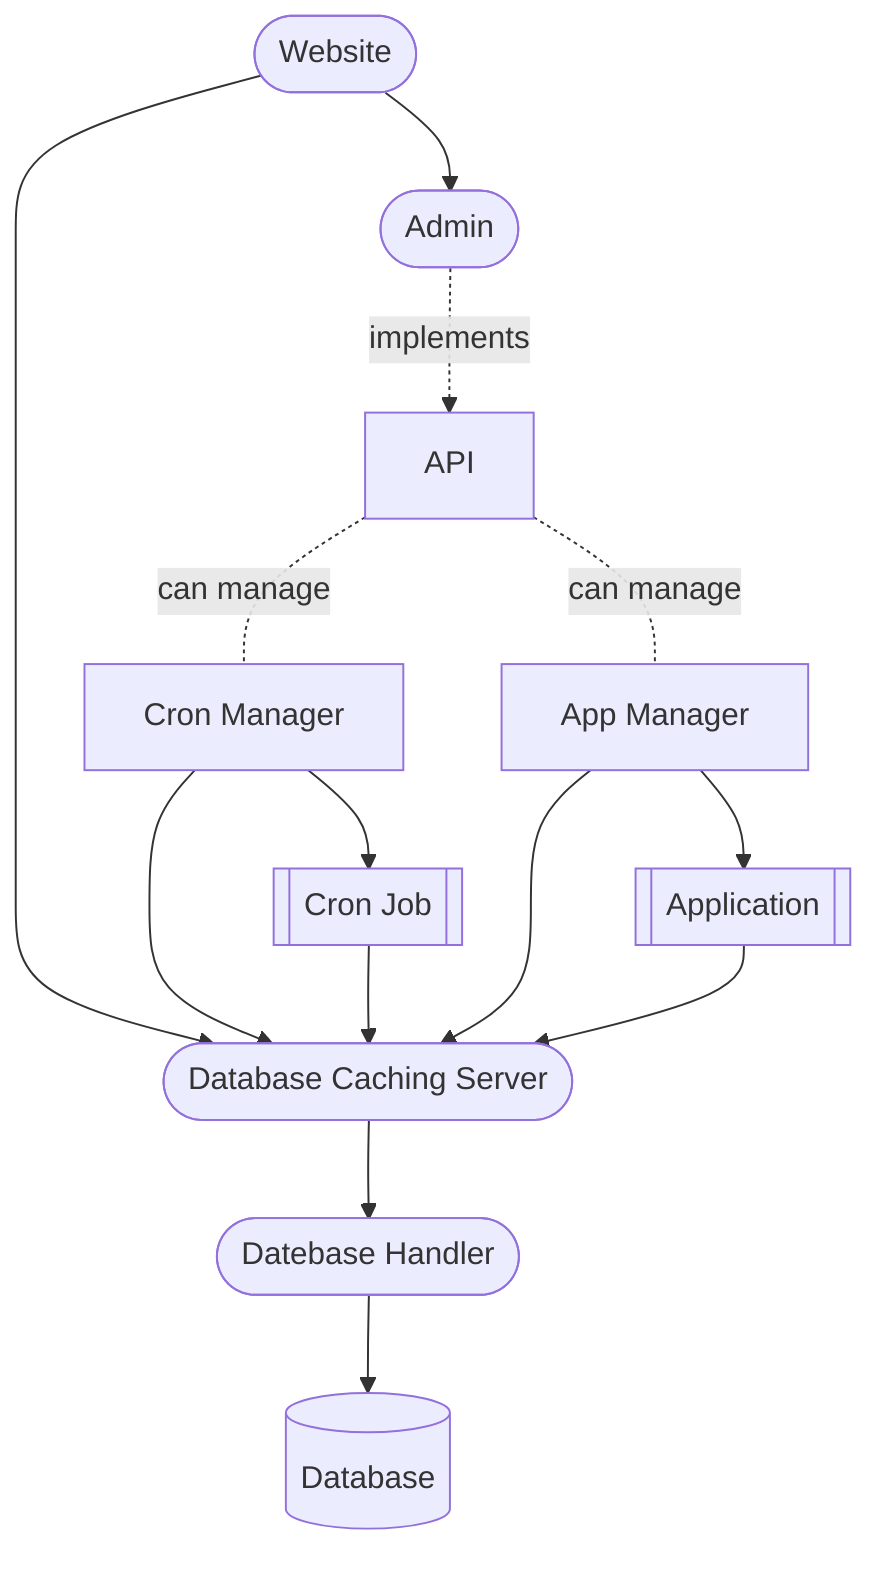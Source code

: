 graph TD
	db[(Database)]
	dbh([Datebase Handler])
	dbcache([Database Caching Server])
	web([Website])
	admin([Admin])
	api[API]
	cronmanager[Cron Manager]
	cronjob[[Cron Job]]
	appmanager[App Manager]
	app[[Application]]

	web-->dbcache
	web-->admin
	admin-.->|implements|api
	api-.-|can manage|cronmanager
	api-.-|can manage|appmanager
	cronmanager-->dbcache
	cronmanager-->cronjob
	cronjob-->dbcache
	appmanager-->dbcache
	appmanager-->app
	app-->dbcache
	dbcache-->dbh
	dbh-->db